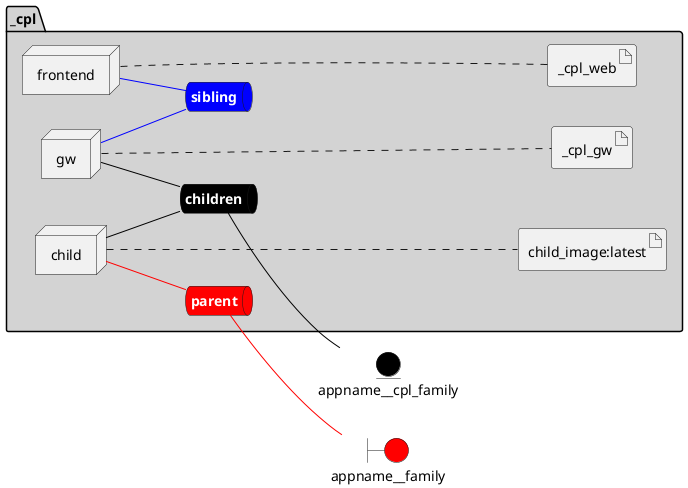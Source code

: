 @startuml

left to right direction


boundary appname__family #red


entity appname__cpl_family #black




package "_cpl" #lightgray {
    queue childrennet #black [
            <b><color:white>children</color></b>
    ]
    
    childrennet -[#black]- appname__cpl_family
    
    queue siblingnet #blue [
            <b><color:white>sibling</color></b>
    ]
    
    queue parentnet #red [
            <b><color:white>parent</color></b>
    ]
    
    parentnet -[#red]- appname__family
    

node "child" as childService
node "frontend" as frontendService
node "gw" as gwService


        artifact "child_image:latest" as child_imagelatestimage
    
        artifact "_cpl_web" as _cpl_webimage
    
        artifact "_cpl_gw" as _cpl_gwimage
    
}

childService -[#black]- childrennet

childService -[#red]- parentnet

frontendService -[#blue]- siblingnet

gwService -[#black]- childrennet

gwService -[#blue]- siblingnet
childService .... child_imagelatestimage
frontendService .... _cpl_webimage
gwService .... _cpl_gwimage


@enduml
